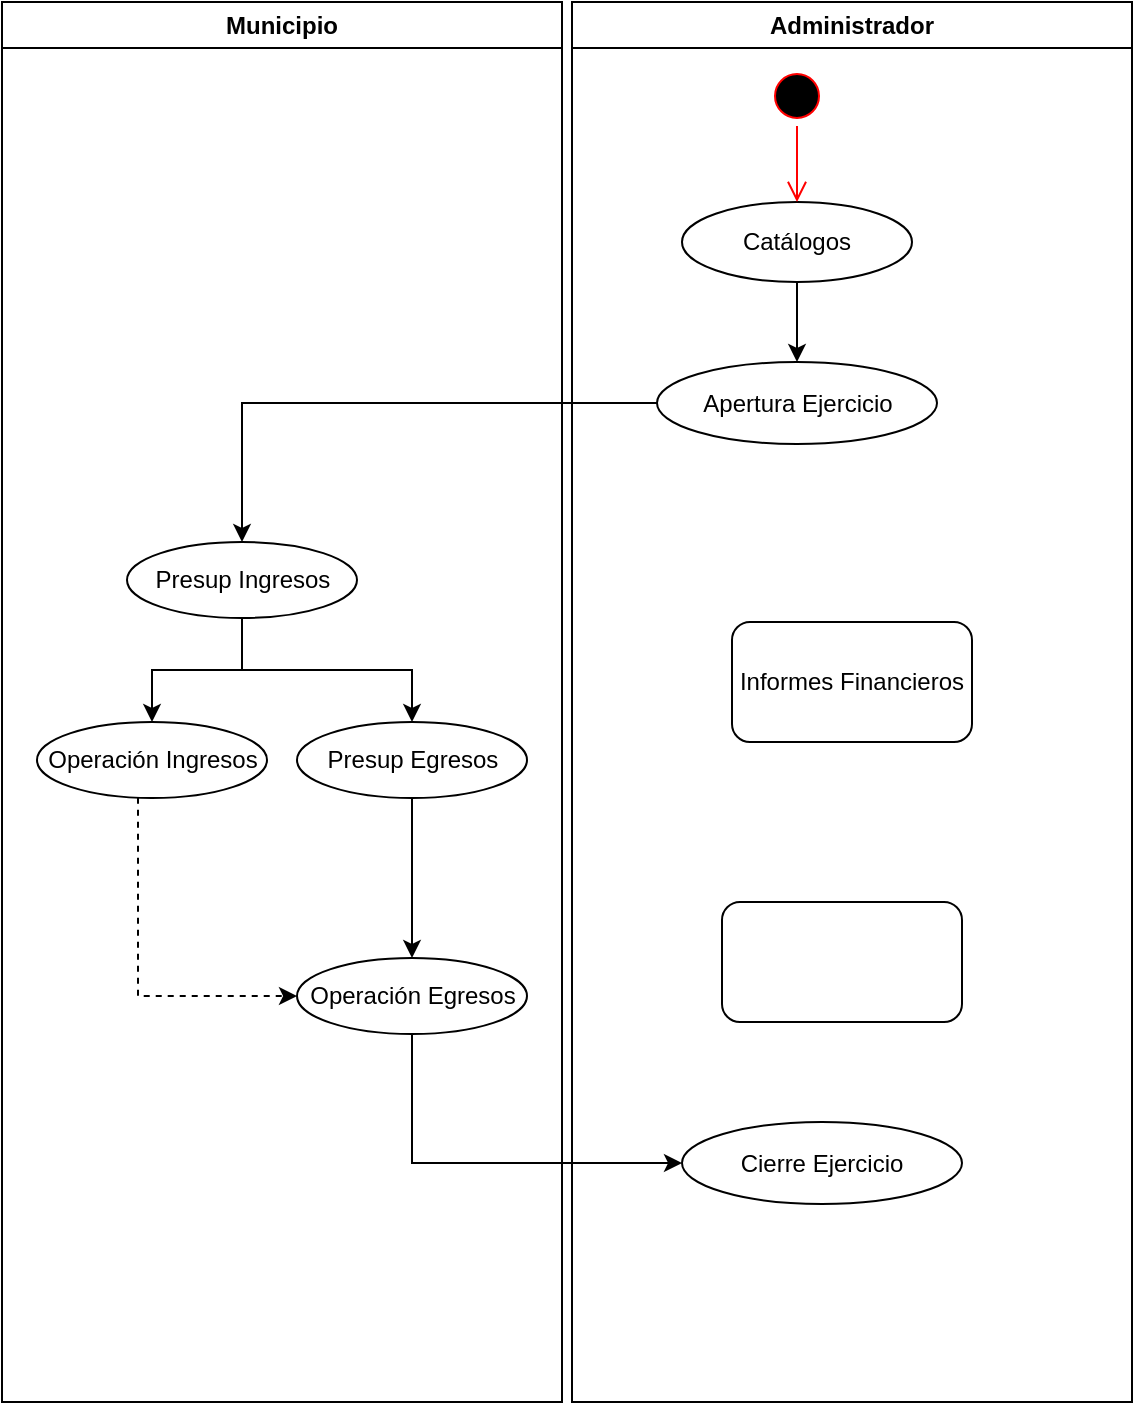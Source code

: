 <mxfile version="13.2.6" type="github">
  <diagram name="General" id="e7e014a7-5840-1c2e-5031-d8a46d1fe8dd">
    <mxGraphModel dx="946" dy="591" grid="1" gridSize="10" guides="1" tooltips="1" connect="1" arrows="1" fold="1" page="1" pageScale="1" pageWidth="1169" pageHeight="826" background="#ffffff" math="0" shadow="0">
      <root>
        <mxCell id="0" />
        <mxCell id="1" parent="0" />
        <mxCell id="2" value="Municipio" style="swimlane;whiteSpace=wrap" parent="1" vertex="1">
          <mxGeometry x="160" y="50" width="280" height="700" as="geometry" />
        </mxCell>
        <mxCell id="c2A3ZHDiBDlbO9rzpb1V-43" style="edgeStyle=orthogonalEdgeStyle;rounded=0;orthogonalLoop=1;jettySize=auto;html=1;" parent="2" source="c2A3ZHDiBDlbO9rzpb1V-41" target="c2A3ZHDiBDlbO9rzpb1V-42" edge="1">
          <mxGeometry relative="1" as="geometry" />
        </mxCell>
        <mxCell id="c2A3ZHDiBDlbO9rzpb1V-46" style="edgeStyle=orthogonalEdgeStyle;rounded=0;orthogonalLoop=1;jettySize=auto;html=1;entryX=0.5;entryY=0;entryDx=0;entryDy=0;" parent="2" source="c2A3ZHDiBDlbO9rzpb1V-41" target="c2A3ZHDiBDlbO9rzpb1V-45" edge="1">
          <mxGeometry relative="1" as="geometry" />
        </mxCell>
        <mxCell id="c2A3ZHDiBDlbO9rzpb1V-41" value="Presup Ingresos" style="ellipse;whiteSpace=wrap;html=1;" parent="2" vertex="1">
          <mxGeometry x="62.5" y="270" width="115" height="38" as="geometry" />
        </mxCell>
        <mxCell id="c2A3ZHDiBDlbO9rzpb1V-48" value="" style="edgeStyle=orthogonalEdgeStyle;rounded=0;orthogonalLoop=1;jettySize=auto;html=1;" parent="2" source="c2A3ZHDiBDlbO9rzpb1V-42" target="c2A3ZHDiBDlbO9rzpb1V-47" edge="1">
          <mxGeometry relative="1" as="geometry" />
        </mxCell>
        <mxCell id="c2A3ZHDiBDlbO9rzpb1V-42" value="Presup Egresos" style="ellipse;whiteSpace=wrap;html=1;" parent="2" vertex="1">
          <mxGeometry x="147.5" y="360" width="115" height="38" as="geometry" />
        </mxCell>
        <mxCell id="c2A3ZHDiBDlbO9rzpb1V-47" value="Operación Egresos" style="ellipse;whiteSpace=wrap;html=1;" parent="2" vertex="1">
          <mxGeometry x="147.5" y="478" width="115" height="38" as="geometry" />
        </mxCell>
        <mxCell id="c2A3ZHDiBDlbO9rzpb1V-49" style="edgeStyle=orthogonalEdgeStyle;rounded=0;orthogonalLoop=1;jettySize=auto;html=1;entryX=0;entryY=0.5;entryDx=0;entryDy=0;dashed=1;" parent="2" source="c2A3ZHDiBDlbO9rzpb1V-45" target="c2A3ZHDiBDlbO9rzpb1V-47" edge="1">
          <mxGeometry relative="1" as="geometry">
            <Array as="points">
              <mxPoint x="68" y="497" />
            </Array>
          </mxGeometry>
        </mxCell>
        <mxCell id="c2A3ZHDiBDlbO9rzpb1V-45" value="Operación Ingresos" style="ellipse;whiteSpace=wrap;html=1;" parent="2" vertex="1">
          <mxGeometry x="17.5" y="360" width="115" height="38" as="geometry" />
        </mxCell>
        <mxCell id="3" value="Administrador" style="swimlane;whiteSpace=wrap" parent="1" vertex="1">
          <mxGeometry x="445" y="50" width="280" height="700" as="geometry" />
        </mxCell>
        <mxCell id="c2A3ZHDiBDlbO9rzpb1V-58" style="edgeStyle=orthogonalEdgeStyle;rounded=0;orthogonalLoop=1;jettySize=auto;html=1;" parent="3" source="c2A3ZHDiBDlbO9rzpb1V-50" target="c2A3ZHDiBDlbO9rzpb1V-51" edge="1">
          <mxGeometry relative="1" as="geometry" />
        </mxCell>
        <mxCell id="c2A3ZHDiBDlbO9rzpb1V-50" value="Catálogos" style="ellipse;whiteSpace=wrap;html=1;" parent="3" vertex="1">
          <mxGeometry x="55" y="100" width="115" height="40" as="geometry" />
        </mxCell>
        <mxCell id="5" value="" style="ellipse;shape=startState;fillColor=#000000;strokeColor=#ff0000;" parent="3" vertex="1">
          <mxGeometry x="97.5" y="32" width="30" height="30" as="geometry" />
        </mxCell>
        <mxCell id="6" value="" style="edgeStyle=elbowEdgeStyle;elbow=horizontal;verticalAlign=bottom;endArrow=open;endSize=8;strokeColor=#FF0000;endFill=1;rounded=0" parent="3" source="5" target="c2A3ZHDiBDlbO9rzpb1V-50" edge="1">
          <mxGeometry x="-200" y="40" as="geometry">
            <mxPoint x="-184.5" y="110" as="targetPoint" />
          </mxGeometry>
        </mxCell>
        <mxCell id="c2A3ZHDiBDlbO9rzpb1V-51" value="Apertura Ejercicio" style="ellipse;whiteSpace=wrap;html=1;" parent="3" vertex="1">
          <mxGeometry x="42.5" y="180" width="140" height="41" as="geometry" />
        </mxCell>
        <mxCell id="c2A3ZHDiBDlbO9rzpb1V-60" value="Cierre Ejercicio" style="ellipse;whiteSpace=wrap;html=1;" parent="3" vertex="1">
          <mxGeometry x="55" y="560" width="140" height="41" as="geometry" />
        </mxCell>
        <mxCell id="3xCkwqfMUm5mCVxn1FG2-6" value="Informes Financieros" style="rounded=1;whiteSpace=wrap;html=1;" vertex="1" parent="3">
          <mxGeometry x="80" y="310" width="120" height="60" as="geometry" />
        </mxCell>
        <mxCell id="3xCkwqfMUm5mCVxn1FG2-7" value="" style="rounded=1;whiteSpace=wrap;html=1;" vertex="1" parent="3">
          <mxGeometry x="75" y="450" width="120" height="60" as="geometry" />
        </mxCell>
        <mxCell id="c2A3ZHDiBDlbO9rzpb1V-59" style="edgeStyle=orthogonalEdgeStyle;rounded=0;orthogonalLoop=1;jettySize=auto;html=1;" parent="1" source="c2A3ZHDiBDlbO9rzpb1V-51" target="c2A3ZHDiBDlbO9rzpb1V-41" edge="1">
          <mxGeometry relative="1" as="geometry" />
        </mxCell>
        <mxCell id="c2A3ZHDiBDlbO9rzpb1V-61" style="edgeStyle=orthogonalEdgeStyle;rounded=0;orthogonalLoop=1;jettySize=auto;html=1;entryX=0;entryY=0.5;entryDx=0;entryDy=0;" parent="1" source="c2A3ZHDiBDlbO9rzpb1V-47" target="c2A3ZHDiBDlbO9rzpb1V-60" edge="1">
          <mxGeometry relative="1" as="geometry">
            <Array as="points">
              <mxPoint x="365" y="631" />
            </Array>
          </mxGeometry>
        </mxCell>
      </root>
    </mxGraphModel>
  </diagram>
</mxfile>
